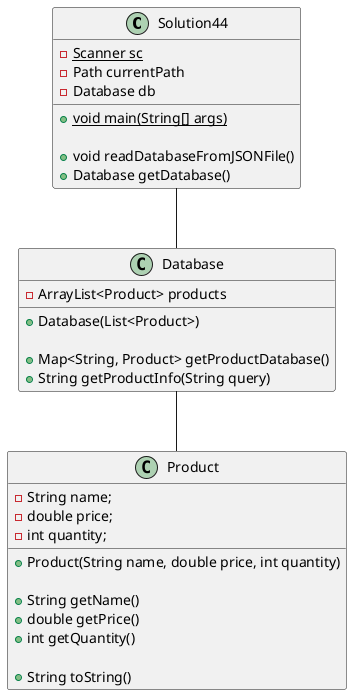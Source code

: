 @startuml
'https://plantuml.com/class-diagram

class Solution44
{
    -{static} Scanner sc
    -Path currentPath
    -Database db

    +{static} void main(String[] args)

    +void readDatabaseFromJSONFile()
    +Database getDatabase()
}

class Database
{
    ' Fields
    -ArrayList<Product> products

    ' Constructor
    +Database(List<Product>)

    ' User interface
    +Map<String, Product> getProductDatabase()
    +String getProductInfo(String query)
}

class Product
{
    ' Fields
    -String name;
    -double price;
    -int quantity;

    ' Constructor
    +Product(String name, double price, int quantity)

    ' Accessor methods
    +String getName()
    +double getPrice()
    +int getQuantity()

    +String toString()
}

Solution44 -- Database
Database -- Product

@enduml